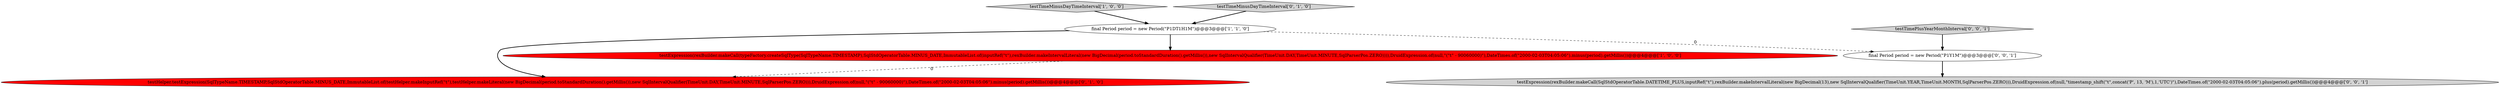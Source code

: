 digraph {
7 [style = filled, label = "testExpression(rexBuilder.makeCall(SqlStdOperatorTable.DATETIME_PLUS,inputRef(\"t\"),rexBuilder.makeIntervalLiteral(new BigDecimal(13),new SqlIntervalQualifier(TimeUnit.YEAR,TimeUnit.MONTH,SqlParserPos.ZERO))),DruidExpression.of(null,\"timestamp_shift(\"t\",concat('P', 13, 'M'),1,'UTC')\"),DateTimes.of(\"2000-02-03T04:05:06\").plus(period).getMillis())@@@4@@@['0', '0', '1']", fillcolor = lightgray, shape = ellipse image = "AAA0AAABBB3BBB"];
0 [style = filled, label = "testExpression(rexBuilder.makeCall(typeFactory.createSqlType(SqlTypeName.TIMESTAMP),SqlStdOperatorTable.MINUS_DATE,ImmutableList.of(inputRef(\"t\"),rexBuilder.makeIntervalLiteral(new BigDecimal(period.toStandardDuration().getMillis()),new SqlIntervalQualifier(TimeUnit.DAY,TimeUnit.MINUTE,SqlParserPos.ZERO)))),DruidExpression.of(null,\"(\"t\" - 90060000)\"),DateTimes.of(\"2000-02-03T04:05:06\").minus(period).getMillis())@@@4@@@['1', '0', '0']", fillcolor = red, shape = ellipse image = "AAA1AAABBB1BBB"];
5 [style = filled, label = "final Period period = new Period(\"P1Y1M\")@@@3@@@['0', '0', '1']", fillcolor = white, shape = ellipse image = "AAA0AAABBB3BBB"];
2 [style = filled, label = "final Period period = new Period(\"P1DT1H1M\")@@@3@@@['1', '1', '0']", fillcolor = white, shape = ellipse image = "AAA0AAABBB1BBB"];
6 [style = filled, label = "testTimePlusYearMonthInterval['0', '0', '1']", fillcolor = lightgray, shape = diamond image = "AAA0AAABBB3BBB"];
3 [style = filled, label = "testHelper.testExpression(SqlTypeName.TIMESTAMP,SqlStdOperatorTable.MINUS_DATE,ImmutableList.of(testHelper.makeInputRef(\"t\"),testHelper.makeLiteral(new BigDecimal(period.toStandardDuration().getMillis()),new SqlIntervalQualifier(TimeUnit.DAY,TimeUnit.MINUTE,SqlParserPos.ZERO))),DruidExpression.of(null,\"(\"t\" - 90060000)\"),DateTimes.of(\"2000-02-03T04:05:06\").minus(period).getMillis())@@@4@@@['0', '1', '0']", fillcolor = red, shape = ellipse image = "AAA1AAABBB2BBB"];
1 [style = filled, label = "testTimeMinusDayTimeInterval['1', '0', '0']", fillcolor = lightgray, shape = diamond image = "AAA0AAABBB1BBB"];
4 [style = filled, label = "testTimeMinusDayTimeInterval['0', '1', '0']", fillcolor = lightgray, shape = diamond image = "AAA0AAABBB2BBB"];
5->7 [style = bold, label=""];
6->5 [style = bold, label=""];
2->5 [style = dashed, label="0"];
1->2 [style = bold, label=""];
2->0 [style = bold, label=""];
0->3 [style = dashed, label="0"];
4->2 [style = bold, label=""];
2->3 [style = bold, label=""];
}
